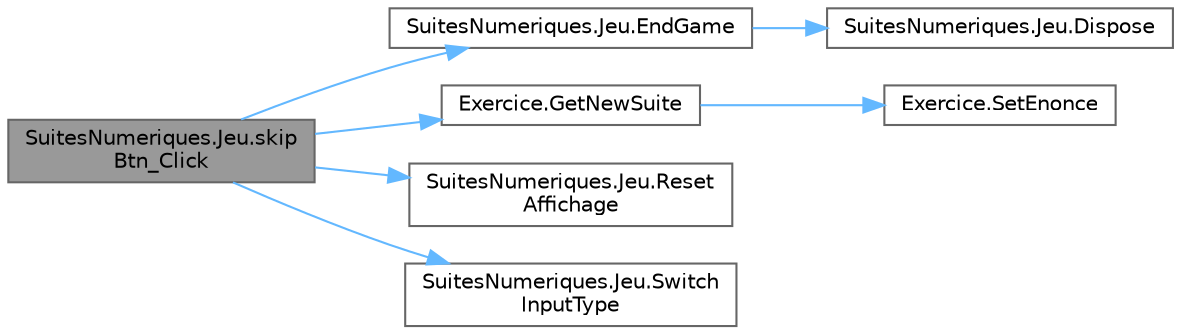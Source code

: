 digraph "SuitesNumeriques.Jeu.skipBtn_Click"
{
 // LATEX_PDF_SIZE
  bgcolor="transparent";
  edge [fontname=Helvetica,fontsize=10,labelfontname=Helvetica,labelfontsize=10];
  node [fontname=Helvetica,fontsize=10,shape=box,height=0.2,width=0.4];
  rankdir="LR";
  Node1 [id="Node000001",label="SuitesNumeriques.Jeu.skip\lBtn_Click",height=0.2,width=0.4,color="gray40", fillcolor="grey60", style="filled", fontcolor="black",tooltip="Passer le tour du joueur en cours."];
  Node1 -> Node2 [id="edge1_Node000001_Node000002",color="steelblue1",style="solid",tooltip=" "];
  Node2 [id="Node000002",label="SuitesNumeriques.Jeu.EndGame",height=0.2,width=0.4,color="grey40", fillcolor="white", style="filled",URL="$class_suites_numeriques_1_1_jeu.html#a631b774ea628b4db3585160e7c34e043",tooltip="Fin d'une partie, on crée un formulaire de fin auquel on passe notre reference du menu principal."];
  Node2 -> Node3 [id="edge2_Node000002_Node000003",color="steelblue1",style="solid",tooltip=" "];
  Node3 [id="Node000003",label="SuitesNumeriques.Jeu.Dispose",height=0.2,width=0.4,color="grey40", fillcolor="white", style="filled",URL="$class_suites_numeriques_1_1_jeu.html#a7b1cfd01be863ab8b35768ffdcf4a01a",tooltip="Clean up any resources being used."];
  Node1 -> Node4 [id="edge3_Node000001_Node000004",color="steelblue1",style="solid",tooltip=" "];
  Node4 [id="Node000004",label="Exercice.GetNewSuite",height=0.2,width=0.4,color="grey40", fillcolor="white", style="filled",URL="$class_exercice.html#ac937f6597b7eb65864d9b8273bc80fe9",tooltip="Sert à (re)génèrer l'exercice."];
  Node4 -> Node5 [id="edge4_Node000004_Node000005",color="steelblue1",style="solid",tooltip=" "];
  Node5 [id="Node000005",label="Exercice.SetEnonce",height=0.2,width=0.4,color="grey40", fillcolor="white", style="filled",URL="$class_exercice.html#aaee8856bd1ba57c711ced217505a8935",tooltip="Servira à générer l'énoncé et le format de réponse correspondant au type d'exercice."];
  Node1 -> Node6 [id="edge5_Node000001_Node000006",color="steelblue1",style="solid",tooltip=" "];
  Node6 [id="Node000006",label="SuitesNumeriques.Jeu.Reset\lAffichage",height=0.2,width=0.4,color="grey40", fillcolor="white", style="filled",URL="$class_suites_numeriques_1_1_jeu.html#adc902c2c1c73316be2514767dcd56058",tooltip="Rafraichit l'affichage du formulaire par rapport au joueur dont c'est le tour."];
  Node1 -> Node7 [id="edge6_Node000001_Node000007",color="steelblue1",style="solid",tooltip=" "];
  Node7 [id="Node000007",label="SuitesNumeriques.Jeu.Switch\lInputType",height=0.2,width=0.4,color="grey40", fillcolor="white", style="filled",URL="$class_suites_numeriques_1_1_jeu.html#ae6e0a3852dabc72780af2088b8bfe4d7",tooltip="Permet de switch entre radio button, double textbox et textbox."];
}
